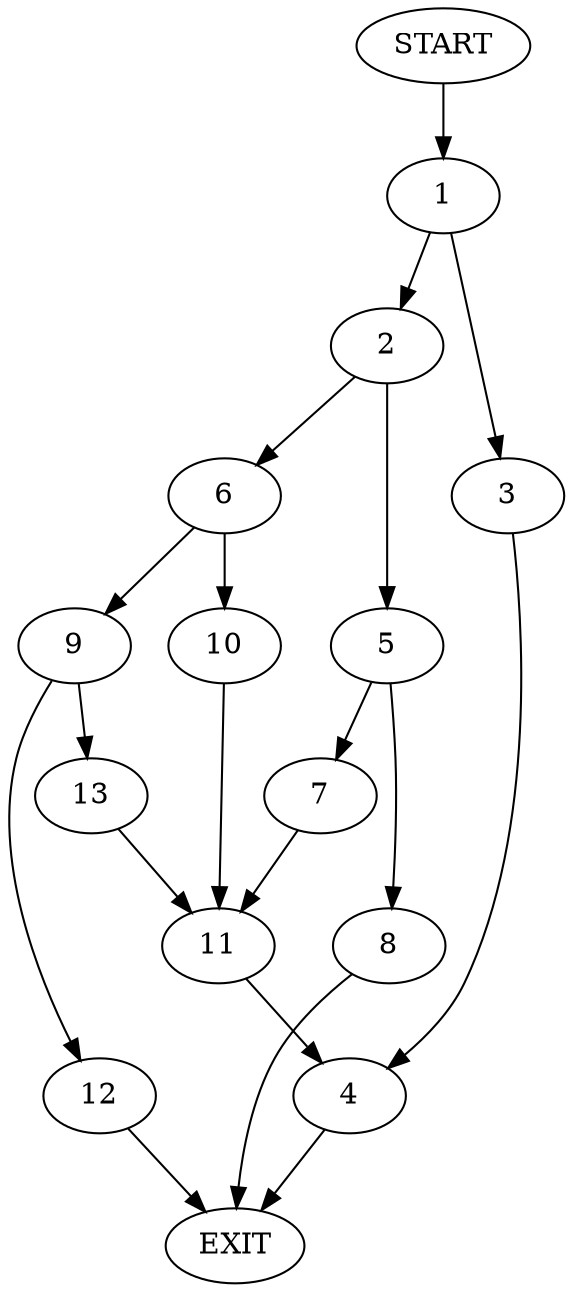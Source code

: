 digraph {
0 [label="START"]
14 [label="EXIT"]
0 -> 1
1 -> 2
1 -> 3
3 -> 4
2 -> 5
2 -> 6
5 -> 7
5 -> 8
6 -> 9
6 -> 10
10 -> 11
9 -> 12
9 -> 13
11 -> 4
12 -> 14
13 -> 11
7 -> 11
8 -> 14
4 -> 14
}
